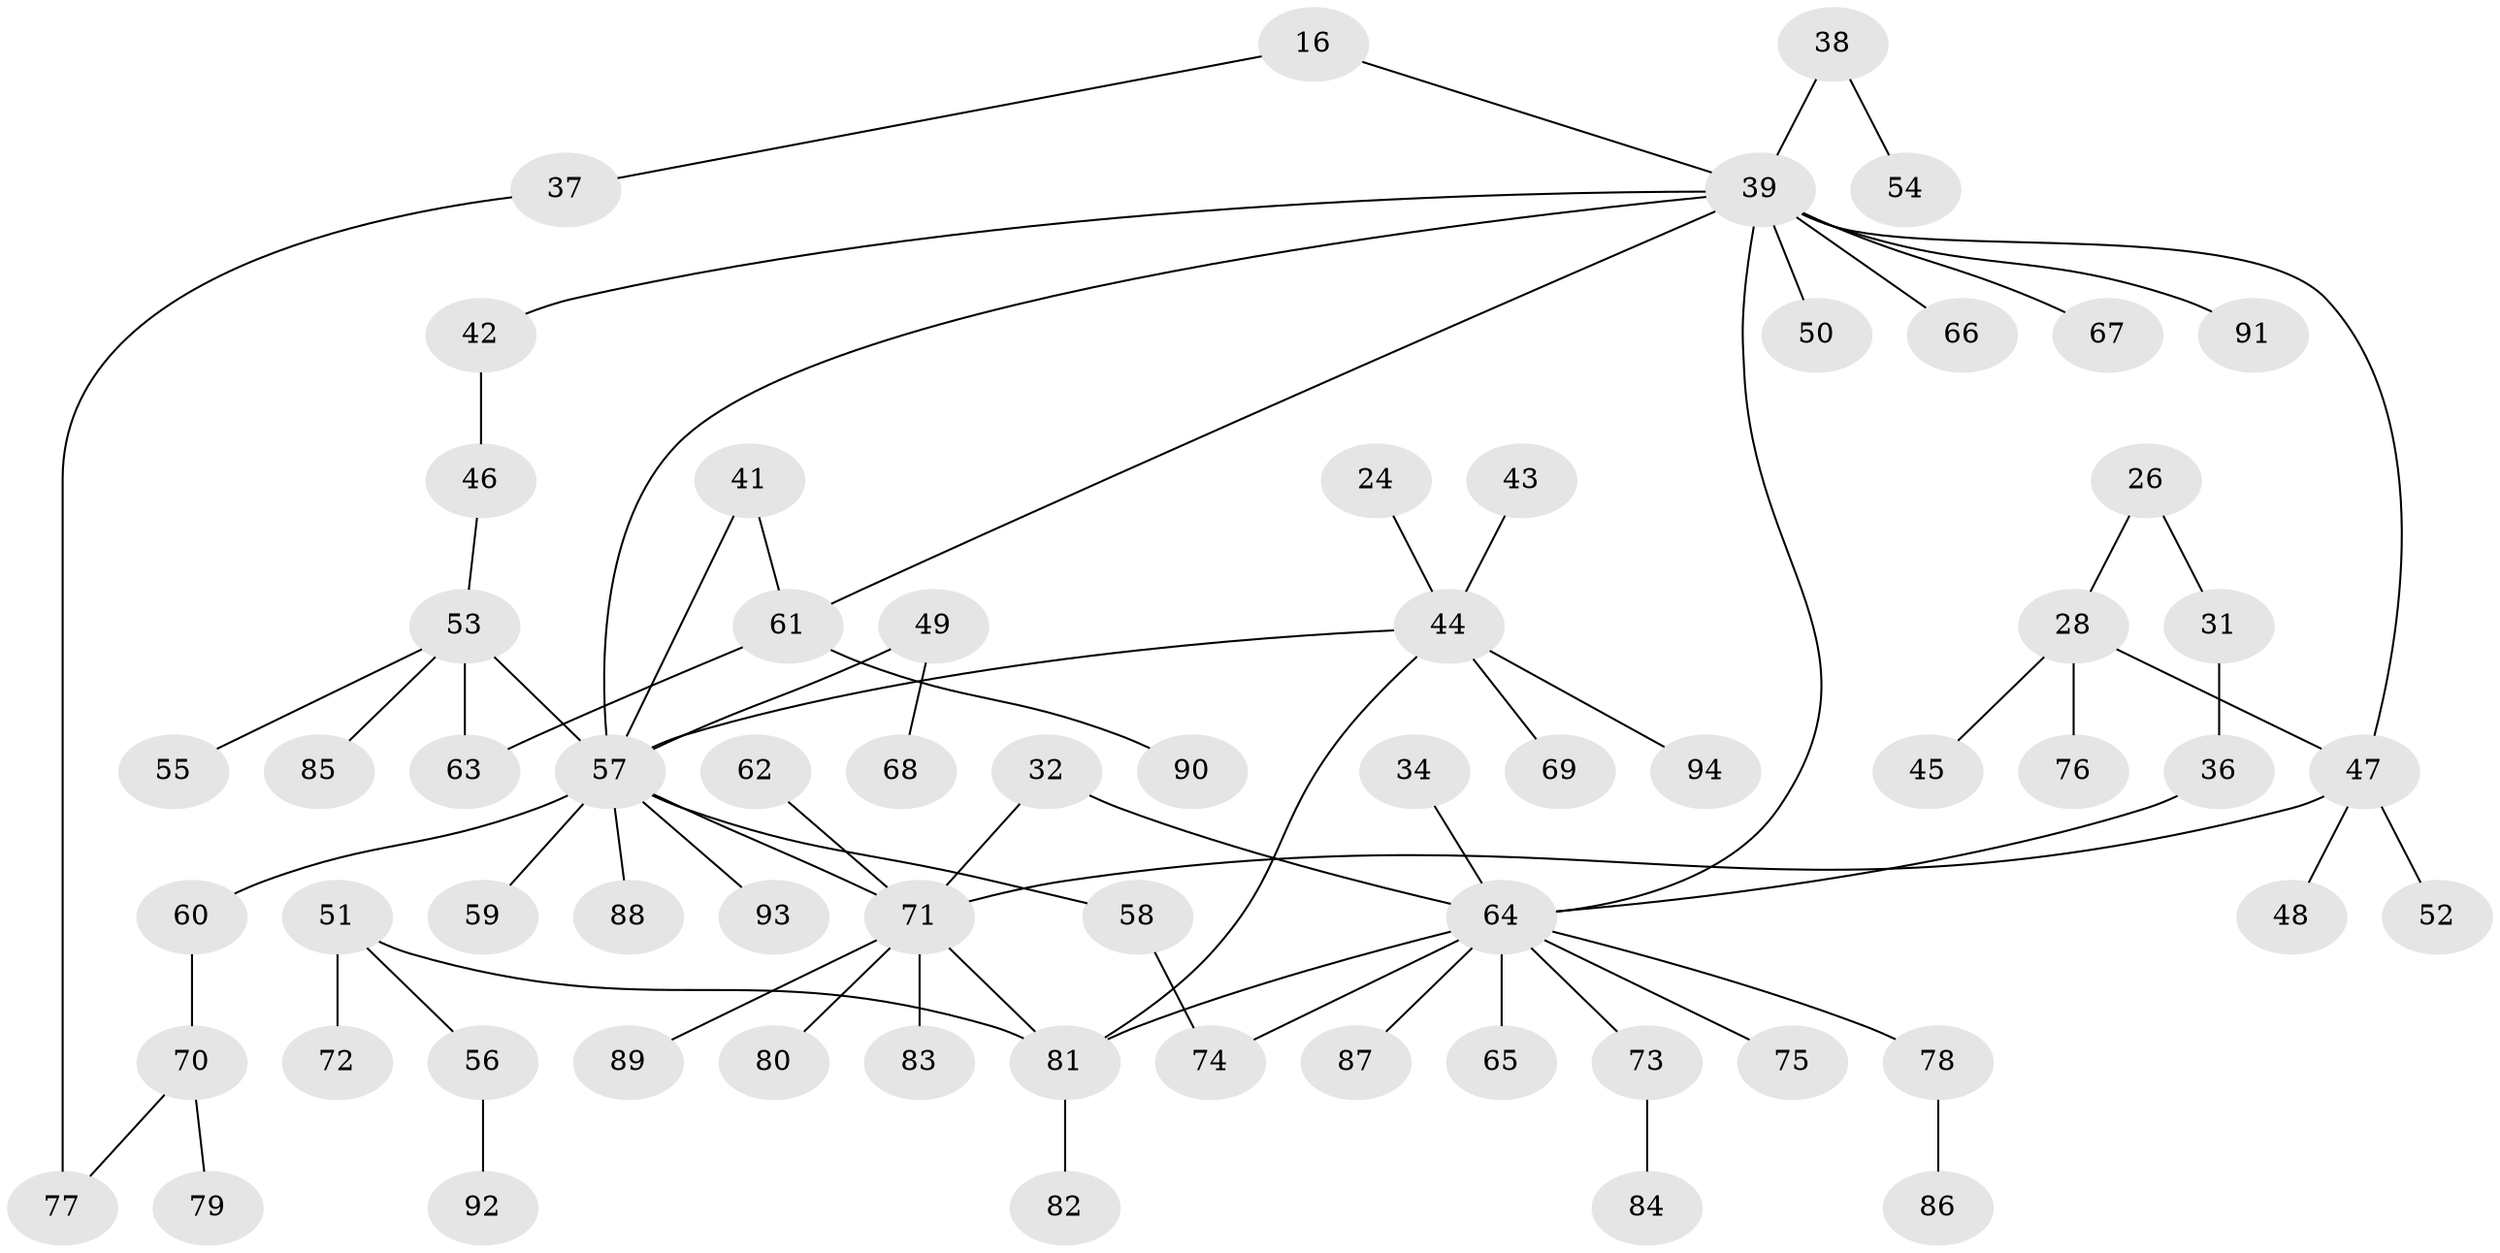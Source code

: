 // original degree distribution, {5: 0.0425531914893617, 6: 0.02127659574468085, 4: 0.11702127659574468, 3: 0.13829787234042554, 2: 0.2872340425531915, 1: 0.39361702127659576}
// Generated by graph-tools (version 1.1) at 2025/44/03/04/25 21:44:35]
// undirected, 65 vertices, 74 edges
graph export_dot {
graph [start="1"]
  node [color=gray90,style=filled];
  16 [super="+11"];
  24;
  26;
  28 [super="+21"];
  31;
  32;
  34;
  36;
  37;
  38;
  39 [super="+25+35+30"];
  41;
  42;
  43;
  44 [super="+23"];
  45;
  46;
  47 [super="+12"];
  48;
  49;
  50;
  51;
  52;
  53 [super="+13"];
  54;
  55;
  56;
  57 [super="+9+7+10+20+15"];
  58;
  59;
  60;
  61;
  62;
  63;
  64 [super="+5+1+6+14+19"];
  65;
  66;
  67;
  68;
  69;
  70;
  71 [super="+33"];
  72;
  73;
  74;
  75;
  76;
  77;
  78;
  79;
  80;
  81 [super="+40"];
  82;
  83;
  84;
  85;
  86;
  87;
  88;
  89;
  90;
  91;
  92;
  93;
  94;
  16 -- 37;
  16 -- 39;
  24 -- 44;
  26 -- 31;
  26 -- 28;
  28 -- 76;
  28 -- 45;
  28 -- 47;
  31 -- 36;
  32 -- 64;
  32 -- 71;
  34 -- 64;
  36 -- 64;
  37 -- 77;
  38 -- 54;
  38 -- 39;
  39 -- 66;
  39 -- 67;
  39 -- 64;
  39 -- 42;
  39 -- 47;
  39 -- 50;
  39 -- 57;
  39 -- 91;
  39 -- 61;
  41 -- 61;
  41 -- 57;
  42 -- 46;
  43 -- 44;
  44 -- 94;
  44 -- 81;
  44 -- 69;
  44 -- 57;
  46 -- 53;
  47 -- 48;
  47 -- 52;
  47 -- 71;
  49 -- 68;
  49 -- 57;
  51 -- 56;
  51 -- 72;
  51 -- 81;
  53 -- 55;
  53 -- 63;
  53 -- 85;
  53 -- 57;
  56 -- 92;
  57 -- 58;
  57 -- 93;
  57 -- 59;
  57 -- 60;
  57 -- 88;
  57 -- 71;
  58 -- 74;
  60 -- 70;
  61 -- 90;
  61 -- 63;
  62 -- 71;
  64 -- 65;
  64 -- 74;
  64 -- 75;
  64 -- 87;
  64 -- 73;
  64 -- 81;
  64 -- 78;
  70 -- 79;
  70 -- 77;
  71 -- 83;
  71 -- 81;
  71 -- 80;
  71 -- 89;
  73 -- 84;
  78 -- 86;
  81 -- 82;
}
